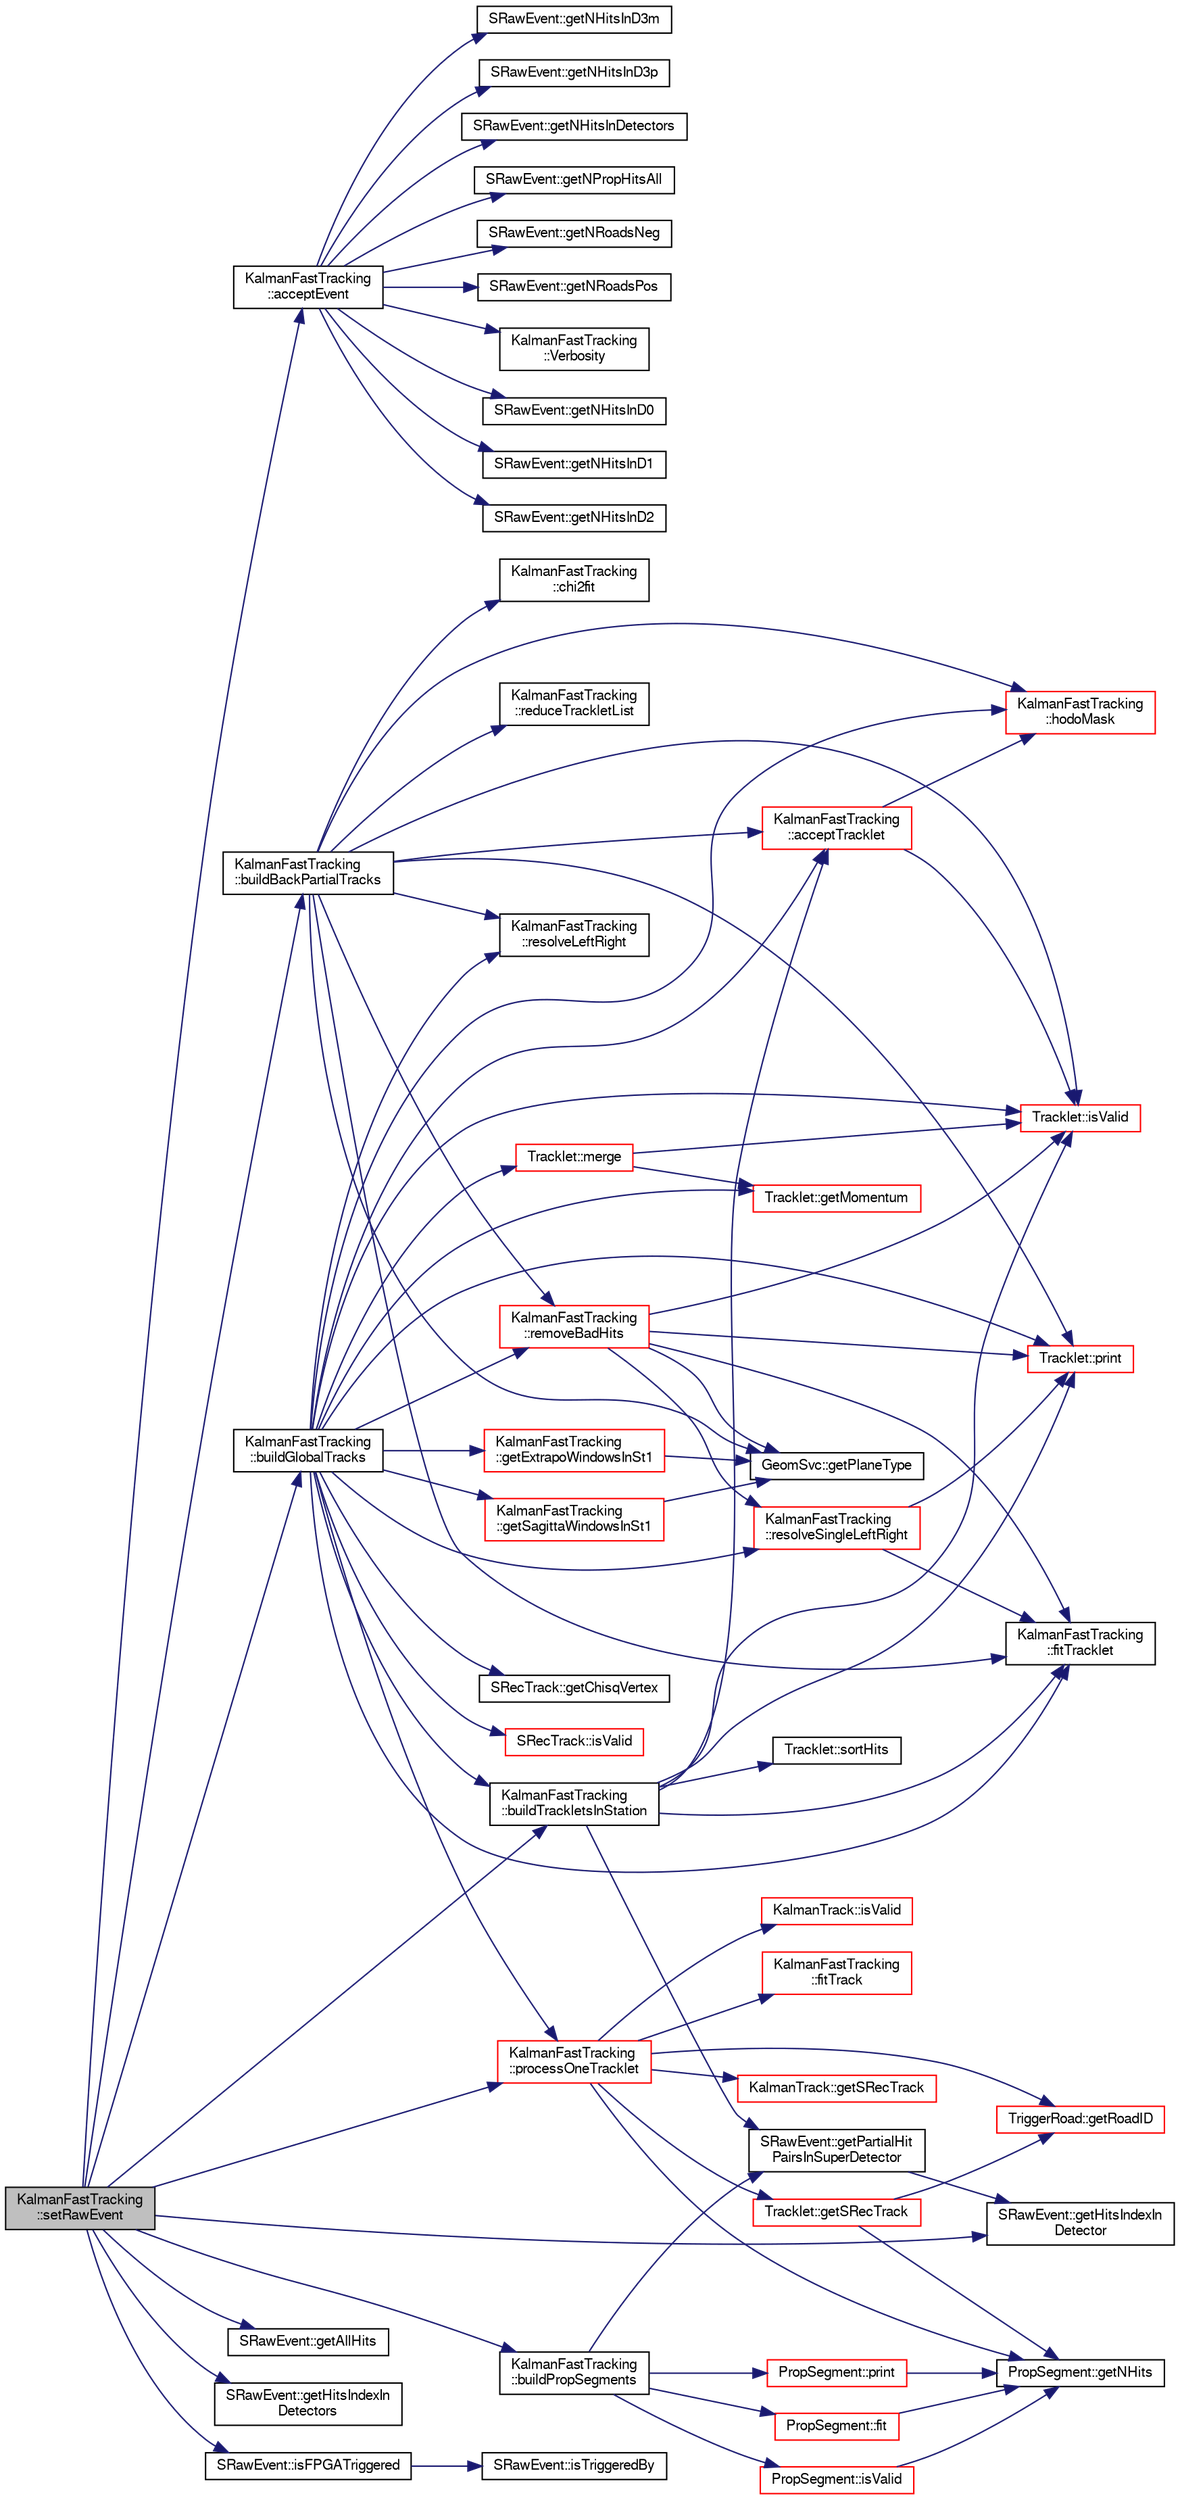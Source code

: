 digraph "KalmanFastTracking::setRawEvent"
{
  bgcolor="transparent";
  edge [fontname="FreeSans",fontsize="10",labelfontname="FreeSans",labelfontsize="10"];
  node [fontname="FreeSans",fontsize="10",shape=record];
  rankdir="LR";
  Node1 [label="KalmanFastTracking\l::setRawEvent",height=0.2,width=0.4,color="black", fillcolor="grey75", style="filled" fontcolor="black"];
  Node1 -> Node2 [color="midnightblue",fontsize="10",style="solid",fontname="FreeSans"];
  Node2 [label="KalmanFastTracking\l::acceptEvent",height=0.2,width=0.4,color="black",URL="$d3/d46/classKalmanFastTracking.html#a0190d9515c79f0b717d538205912920a"];
  Node2 -> Node3 [color="midnightblue",fontsize="10",style="solid",fontname="FreeSans"];
  Node3 [label="SRawEvent::getNHitsInD0",height=0.2,width=0.4,color="black",URL="$d5/d83/classSRawEvent.html#a84f2a0a27b8d7199dcfa8646c7329dc9"];
  Node2 -> Node4 [color="midnightblue",fontsize="10",style="solid",fontname="FreeSans"];
  Node4 [label="SRawEvent::getNHitsInD1",height=0.2,width=0.4,color="black",URL="$d5/d83/classSRawEvent.html#ac10b1d4d7c1fde5b3e03fc2aa9971913"];
  Node2 -> Node5 [color="midnightblue",fontsize="10",style="solid",fontname="FreeSans"];
  Node5 [label="SRawEvent::getNHitsInD2",height=0.2,width=0.4,color="black",URL="$d5/d83/classSRawEvent.html#a1238414467b0d6c43cc758d02b534735"];
  Node2 -> Node6 [color="midnightblue",fontsize="10",style="solid",fontname="FreeSans"];
  Node6 [label="SRawEvent::getNHitsInD3m",height=0.2,width=0.4,color="black",URL="$d5/d83/classSRawEvent.html#a7c85d67df3f2574239ec029c7bfcb8d1"];
  Node2 -> Node7 [color="midnightblue",fontsize="10",style="solid",fontname="FreeSans"];
  Node7 [label="SRawEvent::getNHitsInD3p",height=0.2,width=0.4,color="black",URL="$d5/d83/classSRawEvent.html#a601369467e3de8acba7805a423d18170"];
  Node2 -> Node8 [color="midnightblue",fontsize="10",style="solid",fontname="FreeSans"];
  Node8 [label="SRawEvent::getNHitsInDetectors",height=0.2,width=0.4,color="black",URL="$d5/d83/classSRawEvent.html#ae4c7a5d280af8b58c18c2a1418b6fbbf"];
  Node2 -> Node9 [color="midnightblue",fontsize="10",style="solid",fontname="FreeSans"];
  Node9 [label="SRawEvent::getNPropHitsAll",height=0.2,width=0.4,color="black",URL="$d5/d83/classSRawEvent.html#a1e355c6faa8ee118d23dcc4e30ed65a7"];
  Node2 -> Node10 [color="midnightblue",fontsize="10",style="solid",fontname="FreeSans"];
  Node10 [label="SRawEvent::getNRoadsNeg",height=0.2,width=0.4,color="black",URL="$d5/d83/classSRawEvent.html#a3154afa4fc43e08609234da5399a4eb9"];
  Node2 -> Node11 [color="midnightblue",fontsize="10",style="solid",fontname="FreeSans"];
  Node11 [label="SRawEvent::getNRoadsPos",height=0.2,width=0.4,color="black",URL="$d5/d83/classSRawEvent.html#aa173a02ca8df4bf08b3cda92d20402a7"];
  Node2 -> Node12 [color="midnightblue",fontsize="10",style="solid",fontname="FreeSans"];
  Node12 [label="KalmanFastTracking\l::Verbosity",height=0.2,width=0.4,color="black",URL="$d3/d46/classKalmanFastTracking.html#a9b47fe8fe822c2307f2121649f77a0d1"];
  Node1 -> Node13 [color="midnightblue",fontsize="10",style="solid",fontname="FreeSans"];
  Node13 [label="KalmanFastTracking\l::buildBackPartialTracks",height=0.2,width=0.4,color="black",URL="$d3/d46/classKalmanFastTracking.html#a53e313d5cd40faa789fbe1dbe716f192"];
  Node13 -> Node14 [color="midnightblue",fontsize="10",style="solid",fontname="FreeSans"];
  Node14 [label="KalmanFastTracking\l::acceptTracklet",height=0.2,width=0.4,color="red",URL="$d3/d46/classKalmanFastTracking.html#a3e34ec4cc289246ef9842e3482e0b1cc"];
  Node14 -> Node15 [color="midnightblue",fontsize="10",style="solid",fontname="FreeSans"];
  Node15 [label="KalmanFastTracking\l::hodoMask",height=0.2,width=0.4,color="red",URL="$d3/d46/classKalmanFastTracking.html#a2ba7e37a8c501ba0e84a3036b292c0d7"];
  Node14 -> Node16 [color="midnightblue",fontsize="10",style="solid",fontname="FreeSans"];
  Node16 [label="Tracklet::isValid",height=0.2,width=0.4,color="red",URL="$d2/d26/classTracklet.html#aca9d101f5ea9336e2e64e9417735b960",tooltip="isValid returns non zero if object contains vailid data "];
  Node13 -> Node17 [color="midnightblue",fontsize="10",style="solid",fontname="FreeSans"];
  Node17 [label="KalmanFastTracking\l::chi2fit",height=0.2,width=0.4,color="black",URL="$d3/d46/classKalmanFastTracking.html#a4a5292af0d5fd95b0808ee930a54e94b",tooltip="Tool, a simple-minded chi square fit. "];
  Node13 -> Node18 [color="midnightblue",fontsize="10",style="solid",fontname="FreeSans"];
  Node18 [label="KalmanFastTracking\l::fitTracklet",height=0.2,width=0.4,color="black",URL="$d3/d46/classKalmanFastTracking.html#a4b2ba1b9863eed906c3b6746cc9fa88b"];
  Node13 -> Node19 [color="midnightblue",fontsize="10",style="solid",fontname="FreeSans"];
  Node19 [label="GeomSvc::getPlaneType",height=0.2,width=0.4,color="black",URL="$d0/da0/classGeomSvc.html#ac22b1c50a84423eb7aa7792595c2fca1"];
  Node13 -> Node15 [color="midnightblue",fontsize="10",style="solid",fontname="FreeSans"];
  Node13 -> Node16 [color="midnightblue",fontsize="10",style="solid",fontname="FreeSans"];
  Node13 -> Node20 [color="midnightblue",fontsize="10",style="solid",fontname="FreeSans"];
  Node20 [label="Tracklet::print",height=0.2,width=0.4,color="red",URL="$d2/d26/classTracklet.html#ae35d72a1a17879f996f97a31df948db4"];
  Node13 -> Node21 [color="midnightblue",fontsize="10",style="solid",fontname="FreeSans"];
  Node21 [label="KalmanFastTracking\l::reduceTrackletList",height=0.2,width=0.4,color="black",URL="$d3/d46/classKalmanFastTracking.html#a6dfe096ad8f31ac3a21c9790ba5b11df"];
  Node13 -> Node22 [color="midnightblue",fontsize="10",style="solid",fontname="FreeSans"];
  Node22 [label="KalmanFastTracking\l::removeBadHits",height=0.2,width=0.4,color="red",URL="$d3/d46/classKalmanFastTracking.html#a1f8aefdf54827f85127e60787ac08053"];
  Node22 -> Node18 [color="midnightblue",fontsize="10",style="solid",fontname="FreeSans"];
  Node22 -> Node19 [color="midnightblue",fontsize="10",style="solid",fontname="FreeSans"];
  Node22 -> Node16 [color="midnightblue",fontsize="10",style="solid",fontname="FreeSans"];
  Node22 -> Node20 [color="midnightblue",fontsize="10",style="solid",fontname="FreeSans"];
  Node22 -> Node23 [color="midnightblue",fontsize="10",style="solid",fontname="FreeSans"];
  Node23 [label="KalmanFastTracking\l::resolveSingleLeftRight",height=0.2,width=0.4,color="red",URL="$d3/d46/classKalmanFastTracking.html#ac550362b5ae3fca6231ae3f0e5259a62"];
  Node23 -> Node18 [color="midnightblue",fontsize="10",style="solid",fontname="FreeSans"];
  Node23 -> Node20 [color="midnightblue",fontsize="10",style="solid",fontname="FreeSans"];
  Node13 -> Node24 [color="midnightblue",fontsize="10",style="solid",fontname="FreeSans"];
  Node24 [label="KalmanFastTracking\l::resolveLeftRight",height=0.2,width=0.4,color="black",URL="$d3/d46/classKalmanFastTracking.html#a3d431cbee3bb5eaafdeccf80508ec482"];
  Node1 -> Node25 [color="midnightblue",fontsize="10",style="solid",fontname="FreeSans"];
  Node25 [label="KalmanFastTracking\l::buildGlobalTracks",height=0.2,width=0.4,color="black",URL="$d3/d46/classKalmanFastTracking.html#a53c93bc5e58b3560d1cfb42e84bbe95c"];
  Node25 -> Node14 [color="midnightblue",fontsize="10",style="solid",fontname="FreeSans"];
  Node25 -> Node26 [color="midnightblue",fontsize="10",style="solid",fontname="FreeSans"];
  Node26 [label="KalmanFastTracking\l::buildTrackletsInStation",height=0.2,width=0.4,color="black",URL="$d3/d46/classKalmanFastTracking.html#a4aab1bd454f44de3a3ed2569efeca4b7",tooltip="Tracklet finding stuff. "];
  Node26 -> Node14 [color="midnightblue",fontsize="10",style="solid",fontname="FreeSans"];
  Node26 -> Node18 [color="midnightblue",fontsize="10",style="solid",fontname="FreeSans"];
  Node26 -> Node27 [color="midnightblue",fontsize="10",style="solid",fontname="FreeSans"];
  Node27 [label="SRawEvent::getPartialHit\lPairsInSuperDetector",height=0.2,width=0.4,color="black",URL="$d5/d83/classSRawEvent.html#a33468312a0fdd8ebe82ce5f56ce0f1c8"];
  Node27 -> Node28 [color="midnightblue",fontsize="10",style="solid",fontname="FreeSans"];
  Node28 [label="SRawEvent::getHitsIndexIn\lDetector",height=0.2,width=0.4,color="black",URL="$d5/d83/classSRawEvent.html#acf9e10bcf22a77325de8cfc82dc772e0",tooltip="Gets. "];
  Node26 -> Node16 [color="midnightblue",fontsize="10",style="solid",fontname="FreeSans"];
  Node26 -> Node20 [color="midnightblue",fontsize="10",style="solid",fontname="FreeSans"];
  Node26 -> Node29 [color="midnightblue",fontsize="10",style="solid",fontname="FreeSans"];
  Node29 [label="Tracklet::sortHits",height=0.2,width=0.4,color="black",URL="$d2/d26/classTracklet.html#a517e8e0a3ccc7678ef2a0cdfa5f7168d"];
  Node25 -> Node18 [color="midnightblue",fontsize="10",style="solid",fontname="FreeSans"];
  Node25 -> Node30 [color="midnightblue",fontsize="10",style="solid",fontname="FreeSans"];
  Node30 [label="SRecTrack::getChisqVertex",height=0.2,width=0.4,color="black",URL="$d6/db1/classSRecTrack.html#afd6e6845e0b2b8a6ff5f0c5af61abb55"];
  Node25 -> Node31 [color="midnightblue",fontsize="10",style="solid",fontname="FreeSans"];
  Node31 [label="KalmanFastTracking\l::getExtrapoWindowsInSt1",height=0.2,width=0.4,color="red",URL="$d3/d46/classKalmanFastTracking.html#a34696f18730ace99b63e9ec40abb3f2c"];
  Node31 -> Node19 [color="midnightblue",fontsize="10",style="solid",fontname="FreeSans"];
  Node25 -> Node32 [color="midnightblue",fontsize="10",style="solid",fontname="FreeSans"];
  Node32 [label="Tracklet::getMomentum",height=0.2,width=0.4,color="red",URL="$d2/d26/classTracklet.html#a766bdd8c80191d06012bb3d0b7d8c889"];
  Node25 -> Node33 [color="midnightblue",fontsize="10",style="solid",fontname="FreeSans"];
  Node33 [label="KalmanFastTracking\l::getSagittaWindowsInSt1",height=0.2,width=0.4,color="red",URL="$d3/d46/classKalmanFastTracking.html#a84d901e24def2f971d1b011e9f215b88"];
  Node33 -> Node19 [color="midnightblue",fontsize="10",style="solid",fontname="FreeSans"];
  Node25 -> Node15 [color="midnightblue",fontsize="10",style="solid",fontname="FreeSans"];
  Node25 -> Node34 [color="midnightblue",fontsize="10",style="solid",fontname="FreeSans"];
  Node34 [label="SRecTrack::isValid",height=0.2,width=0.4,color="red",URL="$d6/db1/classSRecTrack.html#a698b0cb0c6ebd209a0eeb514cc83a95e",tooltip="isValid returns non zero if object contains vailid data "];
  Node25 -> Node16 [color="midnightblue",fontsize="10",style="solid",fontname="FreeSans"];
  Node25 -> Node35 [color="midnightblue",fontsize="10",style="solid",fontname="FreeSans"];
  Node35 [label="Tracklet::merge",height=0.2,width=0.4,color="red",URL="$d2/d26/classTracklet.html#aee5b5f15d7f0485b9bb3897defcea876"];
  Node35 -> Node32 [color="midnightblue",fontsize="10",style="solid",fontname="FreeSans"];
  Node35 -> Node16 [color="midnightblue",fontsize="10",style="solid",fontname="FreeSans"];
  Node25 -> Node20 [color="midnightblue",fontsize="10",style="solid",fontname="FreeSans"];
  Node25 -> Node36 [color="midnightblue",fontsize="10",style="solid",fontname="FreeSans"];
  Node36 [label="KalmanFastTracking\l::processOneTracklet",height=0.2,width=0.4,color="red",URL="$d3/d46/classKalmanFastTracking.html#ac0b6441647d023db04c618a35fd2a8cd",tooltip="Track fitting stuff. "];
  Node36 -> Node37 [color="midnightblue",fontsize="10",style="solid",fontname="FreeSans"];
  Node37 [label="KalmanFastTracking\l::fitTrack",height=0.2,width=0.4,color="red",URL="$d3/d46/classKalmanFastTracking.html#adae298d8b0d2aa7ca771228cacd66974"];
  Node36 -> Node38 [color="midnightblue",fontsize="10",style="solid",fontname="FreeSans"];
  Node38 [label="PropSegment::getNHits",height=0.2,width=0.4,color="black",URL="$d0/d1e/classPropSegment.html#a9642b31a718683d585cc9f92e0e372c5"];
  Node36 -> Node39 [color="midnightblue",fontsize="10",style="solid",fontname="FreeSans"];
  Node39 [label="TriggerRoad::getRoadID",height=0.2,width=0.4,color="red",URL="$d5/d72/classTriggerRoad.html#affb1214bf3dda5cbeb9ff171ab681641"];
  Node36 -> Node40 [color="midnightblue",fontsize="10",style="solid",fontname="FreeSans"];
  Node40 [label="KalmanTrack::getSRecTrack",height=0.2,width=0.4,color="red",URL="$d9/dc3/classKalmanTrack.html#a38e275864291b276a96abd8c50de4282",tooltip="Output to SRecTrack. "];
  Node36 -> Node41 [color="midnightblue",fontsize="10",style="solid",fontname="FreeSans"];
  Node41 [label="Tracklet::getSRecTrack",height=0.2,width=0.4,color="red",URL="$d2/d26/classTracklet.html#aa0ca7e43f4d1359b0068c35299a70db5"];
  Node41 -> Node39 [color="midnightblue",fontsize="10",style="solid",fontname="FreeSans"];
  Node41 -> Node38 [color="midnightblue",fontsize="10",style="solid",fontname="FreeSans"];
  Node36 -> Node42 [color="midnightblue",fontsize="10",style="solid",fontname="FreeSans"];
  Node42 [label="KalmanTrack::isValid",height=0.2,width=0.4,color="red",URL="$d9/dc3/classKalmanTrack.html#a8024f527b25df1f1ec4bb31972473b81",tooltip="Self check to see if it is null. "];
  Node25 -> Node22 [color="midnightblue",fontsize="10",style="solid",fontname="FreeSans"];
  Node25 -> Node24 [color="midnightblue",fontsize="10",style="solid",fontname="FreeSans"];
  Node25 -> Node23 [color="midnightblue",fontsize="10",style="solid",fontname="FreeSans"];
  Node1 -> Node43 [color="midnightblue",fontsize="10",style="solid",fontname="FreeSans"];
  Node43 [label="KalmanFastTracking\l::buildPropSegments",height=0.2,width=0.4,color="black",URL="$d3/d46/classKalmanFastTracking.html#aa85f2e38eff0fe4a53d365feedb112d1"];
  Node43 -> Node44 [color="midnightblue",fontsize="10",style="solid",fontname="FreeSans"];
  Node44 [label="PropSegment::fit",height=0.2,width=0.4,color="red",URL="$d0/d1e/classPropSegment.html#a50efd15badce32c007c6e1178b2ce977"];
  Node44 -> Node38 [color="midnightblue",fontsize="10",style="solid",fontname="FreeSans"];
  Node43 -> Node27 [color="midnightblue",fontsize="10",style="solid",fontname="FreeSans"];
  Node43 -> Node45 [color="midnightblue",fontsize="10",style="solid",fontname="FreeSans"];
  Node45 [label="PropSegment::isValid",height=0.2,width=0.4,color="red",URL="$d0/d1e/classPropSegment.html#a611e23de53072596ca60acbdfd397345",tooltip="isValid returns non zero if object contains vailid data "];
  Node45 -> Node38 [color="midnightblue",fontsize="10",style="solid",fontname="FreeSans"];
  Node43 -> Node46 [color="midnightblue",fontsize="10",style="solid",fontname="FreeSans"];
  Node46 [label="PropSegment::print",height=0.2,width=0.4,color="red",URL="$d0/d1e/classPropSegment.html#a04dbc4d41941e680c639e94c335768c6"];
  Node46 -> Node38 [color="midnightblue",fontsize="10",style="solid",fontname="FreeSans"];
  Node1 -> Node26 [color="midnightblue",fontsize="10",style="solid",fontname="FreeSans"];
  Node1 -> Node47 [color="midnightblue",fontsize="10",style="solid",fontname="FreeSans"];
  Node47 [label="SRawEvent::getAllHits",height=0.2,width=0.4,color="black",URL="$d5/d83/classSRawEvent.html#abd6f13b04ed7155aa744111e9324aa41"];
  Node1 -> Node28 [color="midnightblue",fontsize="10",style="solid",fontname="FreeSans"];
  Node1 -> Node48 [color="midnightblue",fontsize="10",style="solid",fontname="FreeSans"];
  Node48 [label="SRawEvent::getHitsIndexIn\lDetectors",height=0.2,width=0.4,color="black",URL="$d5/d83/classSRawEvent.html#a31f6d565298d411c79bc0ddf21d7fd4c"];
  Node1 -> Node49 [color="midnightblue",fontsize="10",style="solid",fontname="FreeSans"];
  Node49 [label="SRawEvent::isFPGATriggered",height=0.2,width=0.4,color="black",URL="$d5/d83/classSRawEvent.html#aa5f45fc48942fadce059c3a7f29d577c"];
  Node49 -> Node50 [color="midnightblue",fontsize="10",style="solid",fontname="FreeSans"];
  Node50 [label="SRawEvent::isTriggeredBy",height=0.2,width=0.4,color="black",URL="$d5/d83/classSRawEvent.html#af76e9de8f920d84b8f368603c7b1743b"];
  Node1 -> Node36 [color="midnightblue",fontsize="10",style="solid",fontname="FreeSans"];
}
